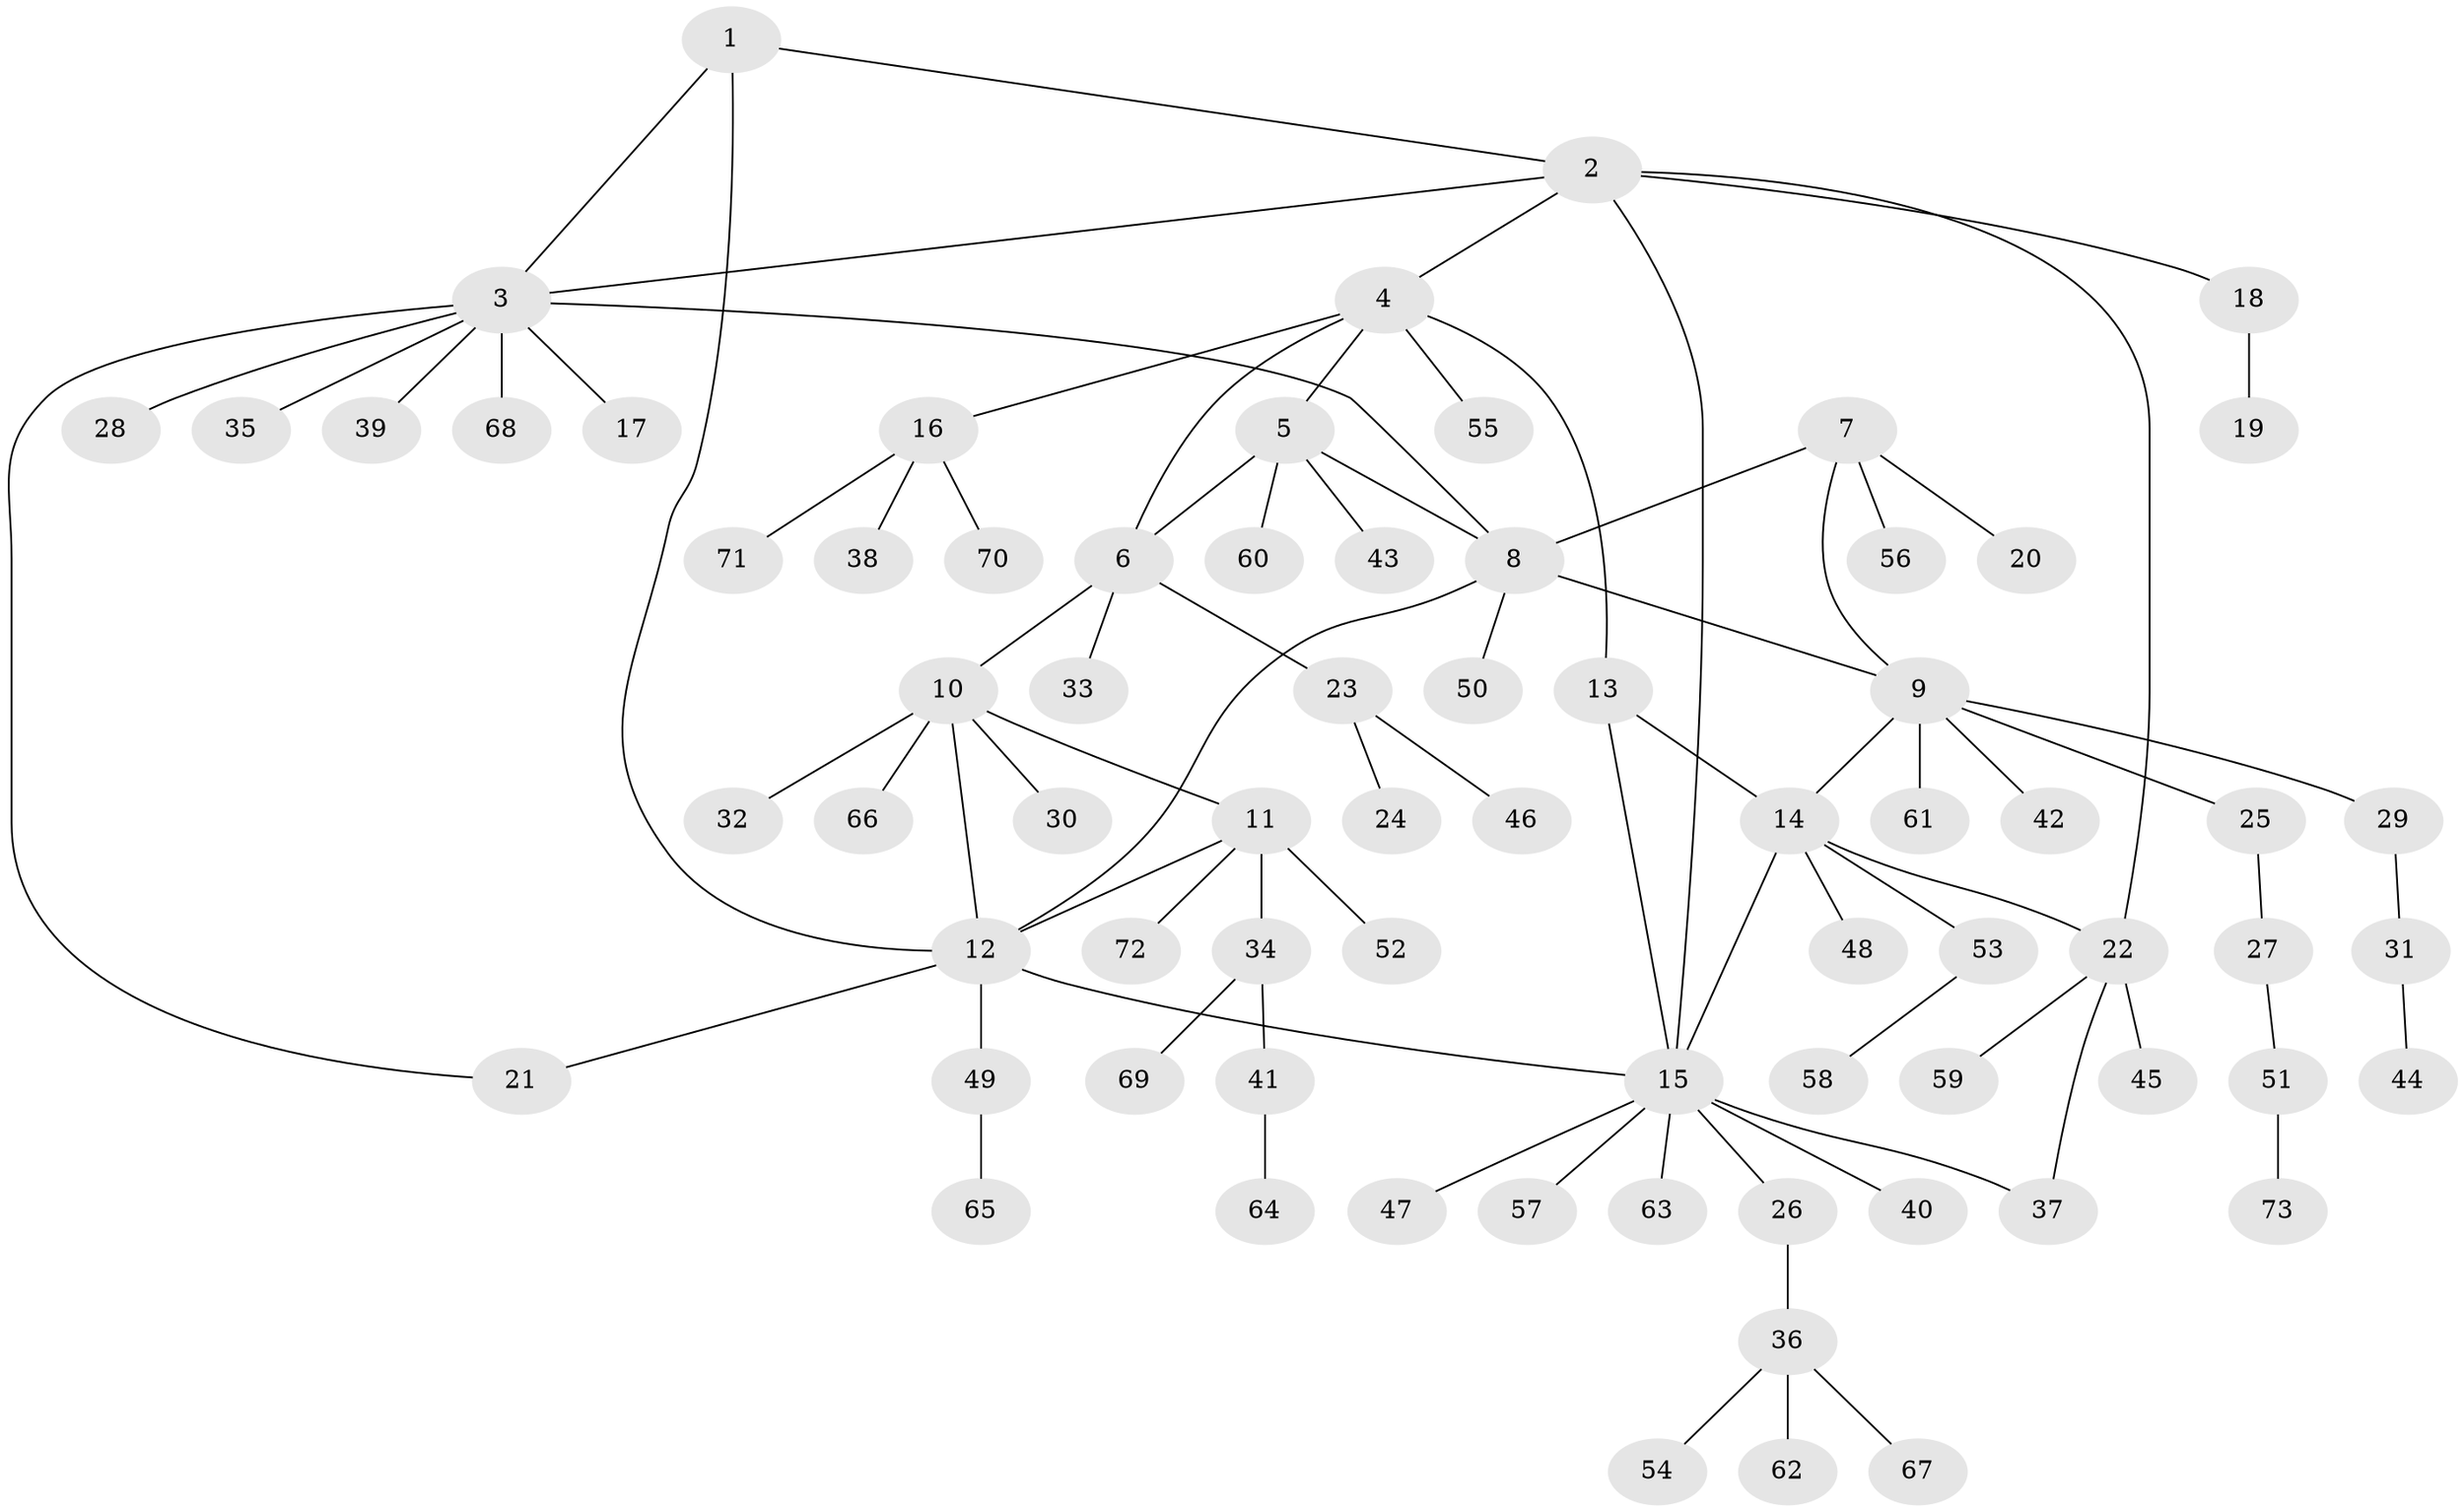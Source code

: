 // Generated by graph-tools (version 1.1) at 2025/50/03/09/25 03:50:29]
// undirected, 73 vertices, 86 edges
graph export_dot {
graph [start="1"]
  node [color=gray90,style=filled];
  1;
  2;
  3;
  4;
  5;
  6;
  7;
  8;
  9;
  10;
  11;
  12;
  13;
  14;
  15;
  16;
  17;
  18;
  19;
  20;
  21;
  22;
  23;
  24;
  25;
  26;
  27;
  28;
  29;
  30;
  31;
  32;
  33;
  34;
  35;
  36;
  37;
  38;
  39;
  40;
  41;
  42;
  43;
  44;
  45;
  46;
  47;
  48;
  49;
  50;
  51;
  52;
  53;
  54;
  55;
  56;
  57;
  58;
  59;
  60;
  61;
  62;
  63;
  64;
  65;
  66;
  67;
  68;
  69;
  70;
  71;
  72;
  73;
  1 -- 2;
  1 -- 3;
  1 -- 12;
  2 -- 3;
  2 -- 4;
  2 -- 15;
  2 -- 18;
  2 -- 22;
  3 -- 8;
  3 -- 17;
  3 -- 21;
  3 -- 28;
  3 -- 35;
  3 -- 39;
  3 -- 68;
  4 -- 5;
  4 -- 6;
  4 -- 13;
  4 -- 16;
  4 -- 55;
  5 -- 6;
  5 -- 8;
  5 -- 43;
  5 -- 60;
  6 -- 10;
  6 -- 23;
  6 -- 33;
  7 -- 8;
  7 -- 9;
  7 -- 20;
  7 -- 56;
  8 -- 9;
  8 -- 12;
  8 -- 50;
  9 -- 14;
  9 -- 25;
  9 -- 29;
  9 -- 42;
  9 -- 61;
  10 -- 11;
  10 -- 12;
  10 -- 30;
  10 -- 32;
  10 -- 66;
  11 -- 12;
  11 -- 34;
  11 -- 52;
  11 -- 72;
  12 -- 15;
  12 -- 21;
  12 -- 49;
  13 -- 14;
  13 -- 15;
  14 -- 15;
  14 -- 22;
  14 -- 48;
  14 -- 53;
  15 -- 26;
  15 -- 37;
  15 -- 40;
  15 -- 47;
  15 -- 57;
  15 -- 63;
  16 -- 38;
  16 -- 70;
  16 -- 71;
  18 -- 19;
  22 -- 37;
  22 -- 45;
  22 -- 59;
  23 -- 24;
  23 -- 46;
  25 -- 27;
  26 -- 36;
  27 -- 51;
  29 -- 31;
  31 -- 44;
  34 -- 41;
  34 -- 69;
  36 -- 54;
  36 -- 62;
  36 -- 67;
  41 -- 64;
  49 -- 65;
  51 -- 73;
  53 -- 58;
}
